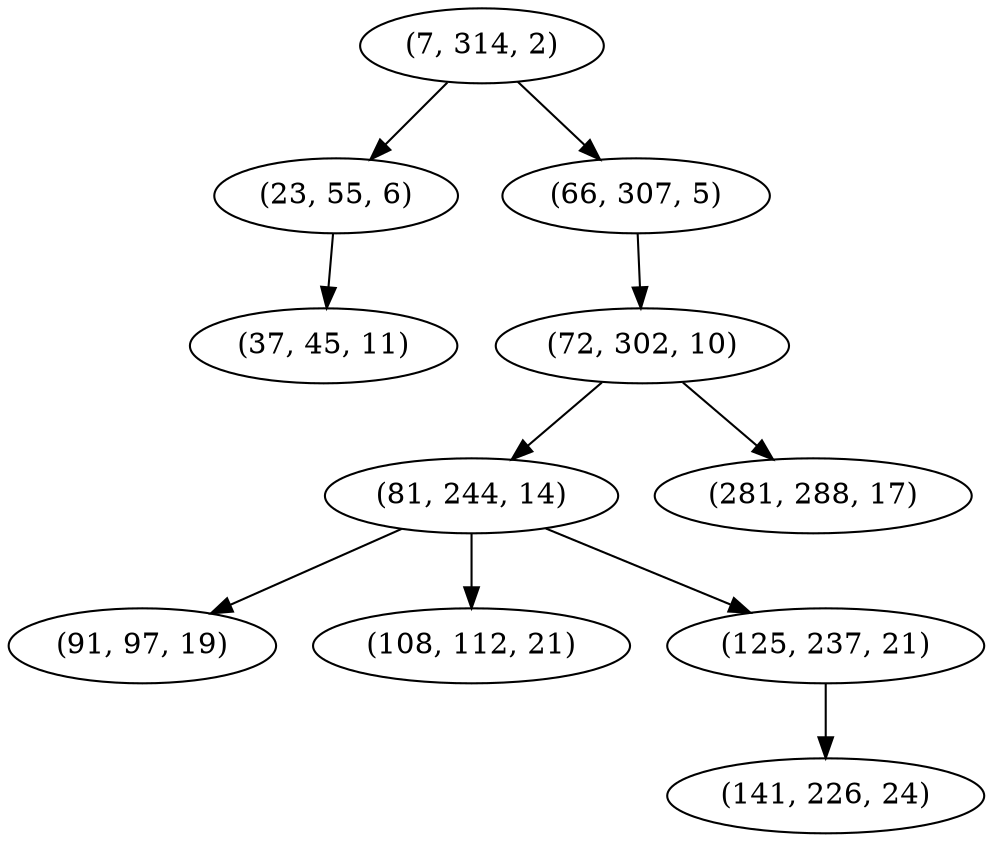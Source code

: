 digraph tree {
    "(7, 314, 2)";
    "(23, 55, 6)";
    "(37, 45, 11)";
    "(66, 307, 5)";
    "(72, 302, 10)";
    "(81, 244, 14)";
    "(91, 97, 19)";
    "(108, 112, 21)";
    "(125, 237, 21)";
    "(141, 226, 24)";
    "(281, 288, 17)";
    "(7, 314, 2)" -> "(23, 55, 6)";
    "(7, 314, 2)" -> "(66, 307, 5)";
    "(23, 55, 6)" -> "(37, 45, 11)";
    "(66, 307, 5)" -> "(72, 302, 10)";
    "(72, 302, 10)" -> "(81, 244, 14)";
    "(72, 302, 10)" -> "(281, 288, 17)";
    "(81, 244, 14)" -> "(91, 97, 19)";
    "(81, 244, 14)" -> "(108, 112, 21)";
    "(81, 244, 14)" -> "(125, 237, 21)";
    "(125, 237, 21)" -> "(141, 226, 24)";
}
